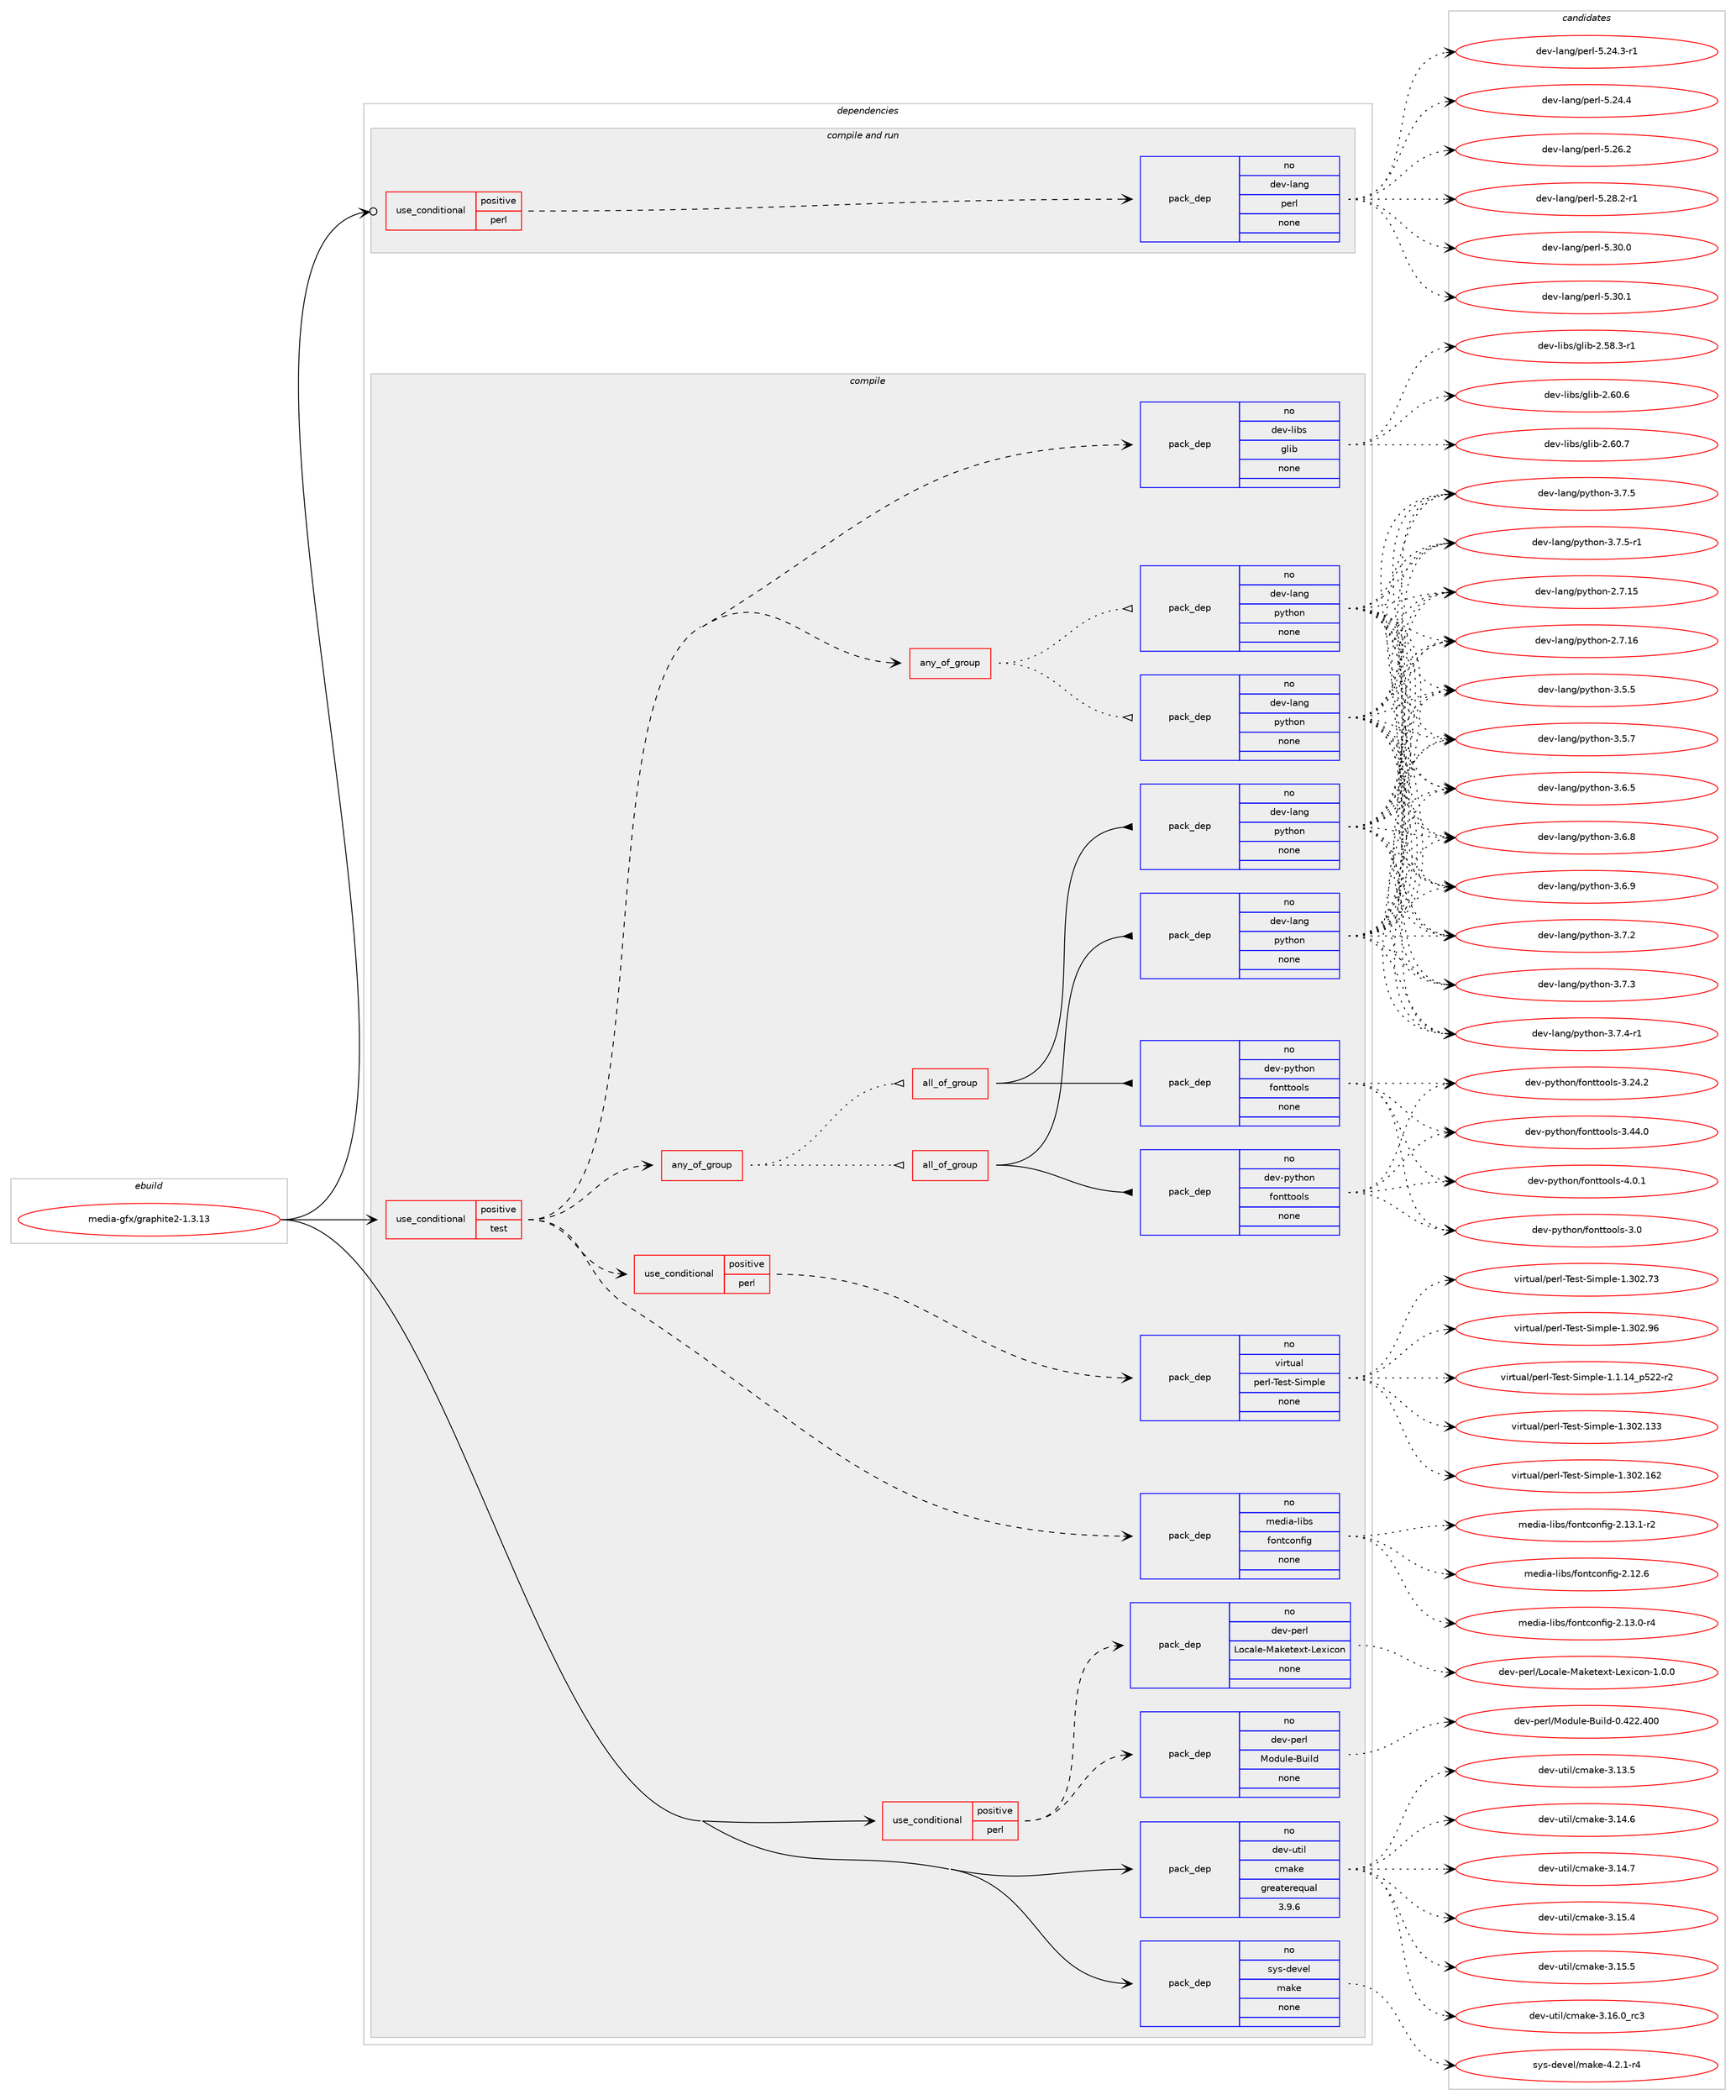 digraph prolog {

# *************
# Graph options
# *************

newrank=true;
concentrate=true;
compound=true;
graph [rankdir=LR,fontname=Helvetica,fontsize=10,ranksep=1.5];#, ranksep=2.5, nodesep=0.2];
edge  [arrowhead=vee];
node  [fontname=Helvetica,fontsize=10];

# **********
# The ebuild
# **********

subgraph cluster_leftcol {
color=gray;
rank=same;
label=<<i>ebuild</i>>;
id [label="media-gfx/graphite2-1.3.13", color=red, width=4, href="../media-gfx/graphite2-1.3.13.svg"];
}

# ****************
# The dependencies
# ****************

subgraph cluster_midcol {
color=gray;
label=<<i>dependencies</i>>;
subgraph cluster_compile {
fillcolor="#eeeeee";
style=filled;
label=<<i>compile</i>>;
subgraph cond190021 {
dependency780701 [label=<<TABLE BORDER="0" CELLBORDER="1" CELLSPACING="0" CELLPADDING="4"><TR><TD ROWSPAN="3" CELLPADDING="10">use_conditional</TD></TR><TR><TD>positive</TD></TR><TR><TD>perl</TD></TR></TABLE>>, shape=none, color=red];
subgraph pack577125 {
dependency780702 [label=<<TABLE BORDER="0" CELLBORDER="1" CELLSPACING="0" CELLPADDING="4" WIDTH="220"><TR><TD ROWSPAN="6" CELLPADDING="30">pack_dep</TD></TR><TR><TD WIDTH="110">no</TD></TR><TR><TD>dev-perl</TD></TR><TR><TD>Module-Build</TD></TR><TR><TD>none</TD></TR><TR><TD></TD></TR></TABLE>>, shape=none, color=blue];
}
dependency780701:e -> dependency780702:w [weight=20,style="dashed",arrowhead="vee"];
subgraph pack577126 {
dependency780703 [label=<<TABLE BORDER="0" CELLBORDER="1" CELLSPACING="0" CELLPADDING="4" WIDTH="220"><TR><TD ROWSPAN="6" CELLPADDING="30">pack_dep</TD></TR><TR><TD WIDTH="110">no</TD></TR><TR><TD>dev-perl</TD></TR><TR><TD>Locale-Maketext-Lexicon</TD></TR><TR><TD>none</TD></TR><TR><TD></TD></TR></TABLE>>, shape=none, color=blue];
}
dependency780701:e -> dependency780703:w [weight=20,style="dashed",arrowhead="vee"];
}
id:e -> dependency780701:w [weight=20,style="solid",arrowhead="vee"];
subgraph cond190022 {
dependency780704 [label=<<TABLE BORDER="0" CELLBORDER="1" CELLSPACING="0" CELLPADDING="4"><TR><TD ROWSPAN="3" CELLPADDING="10">use_conditional</TD></TR><TR><TD>positive</TD></TR><TR><TD>test</TD></TR></TABLE>>, shape=none, color=red];
subgraph any13136 {
dependency780705 [label=<<TABLE BORDER="0" CELLBORDER="1" CELLSPACING="0" CELLPADDING="4"><TR><TD CELLPADDING="10">any_of_group</TD></TR></TABLE>>, shape=none, color=red];subgraph pack577127 {
dependency780706 [label=<<TABLE BORDER="0" CELLBORDER="1" CELLSPACING="0" CELLPADDING="4" WIDTH="220"><TR><TD ROWSPAN="6" CELLPADDING="30">pack_dep</TD></TR><TR><TD WIDTH="110">no</TD></TR><TR><TD>dev-lang</TD></TR><TR><TD>python</TD></TR><TR><TD>none</TD></TR><TR><TD></TD></TR></TABLE>>, shape=none, color=blue];
}
dependency780705:e -> dependency780706:w [weight=20,style="dotted",arrowhead="oinv"];
subgraph pack577128 {
dependency780707 [label=<<TABLE BORDER="0" CELLBORDER="1" CELLSPACING="0" CELLPADDING="4" WIDTH="220"><TR><TD ROWSPAN="6" CELLPADDING="30">pack_dep</TD></TR><TR><TD WIDTH="110">no</TD></TR><TR><TD>dev-lang</TD></TR><TR><TD>python</TD></TR><TR><TD>none</TD></TR><TR><TD></TD></TR></TABLE>>, shape=none, color=blue];
}
dependency780705:e -> dependency780707:w [weight=20,style="dotted",arrowhead="oinv"];
}
dependency780704:e -> dependency780705:w [weight=20,style="dashed",arrowhead="vee"];
subgraph pack577129 {
dependency780708 [label=<<TABLE BORDER="0" CELLBORDER="1" CELLSPACING="0" CELLPADDING="4" WIDTH="220"><TR><TD ROWSPAN="6" CELLPADDING="30">pack_dep</TD></TR><TR><TD WIDTH="110">no</TD></TR><TR><TD>dev-libs</TD></TR><TR><TD>glib</TD></TR><TR><TD>none</TD></TR><TR><TD></TD></TR></TABLE>>, shape=none, color=blue];
}
dependency780704:e -> dependency780708:w [weight=20,style="dashed",arrowhead="vee"];
subgraph any13137 {
dependency780709 [label=<<TABLE BORDER="0" CELLBORDER="1" CELLSPACING="0" CELLPADDING="4"><TR><TD CELLPADDING="10">any_of_group</TD></TR></TABLE>>, shape=none, color=red];subgraph all422 {
dependency780710 [label=<<TABLE BORDER="0" CELLBORDER="1" CELLSPACING="0" CELLPADDING="4"><TR><TD CELLPADDING="10">all_of_group</TD></TR></TABLE>>, shape=none, color=red];subgraph pack577130 {
dependency780711 [label=<<TABLE BORDER="0" CELLBORDER="1" CELLSPACING="0" CELLPADDING="4" WIDTH="220"><TR><TD ROWSPAN="6" CELLPADDING="30">pack_dep</TD></TR><TR><TD WIDTH="110">no</TD></TR><TR><TD>dev-lang</TD></TR><TR><TD>python</TD></TR><TR><TD>none</TD></TR><TR><TD></TD></TR></TABLE>>, shape=none, color=blue];
}
dependency780710:e -> dependency780711:w [weight=20,style="solid",arrowhead="inv"];
subgraph pack577131 {
dependency780712 [label=<<TABLE BORDER="0" CELLBORDER="1" CELLSPACING="0" CELLPADDING="4" WIDTH="220"><TR><TD ROWSPAN="6" CELLPADDING="30">pack_dep</TD></TR><TR><TD WIDTH="110">no</TD></TR><TR><TD>dev-python</TD></TR><TR><TD>fonttools</TD></TR><TR><TD>none</TD></TR><TR><TD></TD></TR></TABLE>>, shape=none, color=blue];
}
dependency780710:e -> dependency780712:w [weight=20,style="solid",arrowhead="inv"];
}
dependency780709:e -> dependency780710:w [weight=20,style="dotted",arrowhead="oinv"];
subgraph all423 {
dependency780713 [label=<<TABLE BORDER="0" CELLBORDER="1" CELLSPACING="0" CELLPADDING="4"><TR><TD CELLPADDING="10">all_of_group</TD></TR></TABLE>>, shape=none, color=red];subgraph pack577132 {
dependency780714 [label=<<TABLE BORDER="0" CELLBORDER="1" CELLSPACING="0" CELLPADDING="4" WIDTH="220"><TR><TD ROWSPAN="6" CELLPADDING="30">pack_dep</TD></TR><TR><TD WIDTH="110">no</TD></TR><TR><TD>dev-lang</TD></TR><TR><TD>python</TD></TR><TR><TD>none</TD></TR><TR><TD></TD></TR></TABLE>>, shape=none, color=blue];
}
dependency780713:e -> dependency780714:w [weight=20,style="solid",arrowhead="inv"];
subgraph pack577133 {
dependency780715 [label=<<TABLE BORDER="0" CELLBORDER="1" CELLSPACING="0" CELLPADDING="4" WIDTH="220"><TR><TD ROWSPAN="6" CELLPADDING="30">pack_dep</TD></TR><TR><TD WIDTH="110">no</TD></TR><TR><TD>dev-python</TD></TR><TR><TD>fonttools</TD></TR><TR><TD>none</TD></TR><TR><TD></TD></TR></TABLE>>, shape=none, color=blue];
}
dependency780713:e -> dependency780715:w [weight=20,style="solid",arrowhead="inv"];
}
dependency780709:e -> dependency780713:w [weight=20,style="dotted",arrowhead="oinv"];
}
dependency780704:e -> dependency780709:w [weight=20,style="dashed",arrowhead="vee"];
subgraph pack577134 {
dependency780716 [label=<<TABLE BORDER="0" CELLBORDER="1" CELLSPACING="0" CELLPADDING="4" WIDTH="220"><TR><TD ROWSPAN="6" CELLPADDING="30">pack_dep</TD></TR><TR><TD WIDTH="110">no</TD></TR><TR><TD>media-libs</TD></TR><TR><TD>fontconfig</TD></TR><TR><TD>none</TD></TR><TR><TD></TD></TR></TABLE>>, shape=none, color=blue];
}
dependency780704:e -> dependency780716:w [weight=20,style="dashed",arrowhead="vee"];
subgraph cond190023 {
dependency780717 [label=<<TABLE BORDER="0" CELLBORDER="1" CELLSPACING="0" CELLPADDING="4"><TR><TD ROWSPAN="3" CELLPADDING="10">use_conditional</TD></TR><TR><TD>positive</TD></TR><TR><TD>perl</TD></TR></TABLE>>, shape=none, color=red];
subgraph pack577135 {
dependency780718 [label=<<TABLE BORDER="0" CELLBORDER="1" CELLSPACING="0" CELLPADDING="4" WIDTH="220"><TR><TD ROWSPAN="6" CELLPADDING="30">pack_dep</TD></TR><TR><TD WIDTH="110">no</TD></TR><TR><TD>virtual</TD></TR><TR><TD>perl-Test-Simple</TD></TR><TR><TD>none</TD></TR><TR><TD></TD></TR></TABLE>>, shape=none, color=blue];
}
dependency780717:e -> dependency780718:w [weight=20,style="dashed",arrowhead="vee"];
}
dependency780704:e -> dependency780717:w [weight=20,style="dashed",arrowhead="vee"];
}
id:e -> dependency780704:w [weight=20,style="solid",arrowhead="vee"];
subgraph pack577136 {
dependency780719 [label=<<TABLE BORDER="0" CELLBORDER="1" CELLSPACING="0" CELLPADDING="4" WIDTH="220"><TR><TD ROWSPAN="6" CELLPADDING="30">pack_dep</TD></TR><TR><TD WIDTH="110">no</TD></TR><TR><TD>dev-util</TD></TR><TR><TD>cmake</TD></TR><TR><TD>greaterequal</TD></TR><TR><TD>3.9.6</TD></TR></TABLE>>, shape=none, color=blue];
}
id:e -> dependency780719:w [weight=20,style="solid",arrowhead="vee"];
subgraph pack577137 {
dependency780720 [label=<<TABLE BORDER="0" CELLBORDER="1" CELLSPACING="0" CELLPADDING="4" WIDTH="220"><TR><TD ROWSPAN="6" CELLPADDING="30">pack_dep</TD></TR><TR><TD WIDTH="110">no</TD></TR><TR><TD>sys-devel</TD></TR><TR><TD>make</TD></TR><TR><TD>none</TD></TR><TR><TD></TD></TR></TABLE>>, shape=none, color=blue];
}
id:e -> dependency780720:w [weight=20,style="solid",arrowhead="vee"];
}
subgraph cluster_compileandrun {
fillcolor="#eeeeee";
style=filled;
label=<<i>compile and run</i>>;
subgraph cond190024 {
dependency780721 [label=<<TABLE BORDER="0" CELLBORDER="1" CELLSPACING="0" CELLPADDING="4"><TR><TD ROWSPAN="3" CELLPADDING="10">use_conditional</TD></TR><TR><TD>positive</TD></TR><TR><TD>perl</TD></TR></TABLE>>, shape=none, color=red];
subgraph pack577138 {
dependency780722 [label=<<TABLE BORDER="0" CELLBORDER="1" CELLSPACING="0" CELLPADDING="4" WIDTH="220"><TR><TD ROWSPAN="6" CELLPADDING="30">pack_dep</TD></TR><TR><TD WIDTH="110">no</TD></TR><TR><TD>dev-lang</TD></TR><TR><TD>perl</TD></TR><TR><TD>none</TD></TR><TR><TD></TD></TR></TABLE>>, shape=none, color=blue];
}
dependency780721:e -> dependency780722:w [weight=20,style="dashed",arrowhead="vee"];
}
id:e -> dependency780721:w [weight=20,style="solid",arrowhead="odotvee"];
}
subgraph cluster_run {
fillcolor="#eeeeee";
style=filled;
label=<<i>run</i>>;
}
}

# **************
# The candidates
# **************

subgraph cluster_choices {
rank=same;
color=gray;
label=<<i>candidates</i>>;

subgraph choice577125 {
color=black;
nodesep=1;
choice100101118451121011141084777111100117108101456611710510810045484652505046524848 [label="dev-perl/Module-Build-0.422.400", color=red, width=4,href="../dev-perl/Module-Build-0.422.400.svg"];
dependency780702:e -> choice100101118451121011141084777111100117108101456611710510810045484652505046524848:w [style=dotted,weight="100"];
}
subgraph choice577126 {
color=black;
nodesep=1;
choice1001011184511210111410847761119997108101457797107101116101120116457610112010599111110454946484648 [label="dev-perl/Locale-Maketext-Lexicon-1.0.0", color=red, width=4,href="../dev-perl/Locale-Maketext-Lexicon-1.0.0.svg"];
dependency780703:e -> choice1001011184511210111410847761119997108101457797107101116101120116457610112010599111110454946484648:w [style=dotted,weight="100"];
}
subgraph choice577127 {
color=black;
nodesep=1;
choice10010111845108971101034711212111610411111045504655464953 [label="dev-lang/python-2.7.15", color=red, width=4,href="../dev-lang/python-2.7.15.svg"];
choice10010111845108971101034711212111610411111045504655464954 [label="dev-lang/python-2.7.16", color=red, width=4,href="../dev-lang/python-2.7.16.svg"];
choice100101118451089711010347112121116104111110455146534653 [label="dev-lang/python-3.5.5", color=red, width=4,href="../dev-lang/python-3.5.5.svg"];
choice100101118451089711010347112121116104111110455146534655 [label="dev-lang/python-3.5.7", color=red, width=4,href="../dev-lang/python-3.5.7.svg"];
choice100101118451089711010347112121116104111110455146544653 [label="dev-lang/python-3.6.5", color=red, width=4,href="../dev-lang/python-3.6.5.svg"];
choice100101118451089711010347112121116104111110455146544656 [label="dev-lang/python-3.6.8", color=red, width=4,href="../dev-lang/python-3.6.8.svg"];
choice100101118451089711010347112121116104111110455146544657 [label="dev-lang/python-3.6.9", color=red, width=4,href="../dev-lang/python-3.6.9.svg"];
choice100101118451089711010347112121116104111110455146554650 [label="dev-lang/python-3.7.2", color=red, width=4,href="../dev-lang/python-3.7.2.svg"];
choice100101118451089711010347112121116104111110455146554651 [label="dev-lang/python-3.7.3", color=red, width=4,href="../dev-lang/python-3.7.3.svg"];
choice1001011184510897110103471121211161041111104551465546524511449 [label="dev-lang/python-3.7.4-r1", color=red, width=4,href="../dev-lang/python-3.7.4-r1.svg"];
choice100101118451089711010347112121116104111110455146554653 [label="dev-lang/python-3.7.5", color=red, width=4,href="../dev-lang/python-3.7.5.svg"];
choice1001011184510897110103471121211161041111104551465546534511449 [label="dev-lang/python-3.7.5-r1", color=red, width=4,href="../dev-lang/python-3.7.5-r1.svg"];
dependency780706:e -> choice10010111845108971101034711212111610411111045504655464953:w [style=dotted,weight="100"];
dependency780706:e -> choice10010111845108971101034711212111610411111045504655464954:w [style=dotted,weight="100"];
dependency780706:e -> choice100101118451089711010347112121116104111110455146534653:w [style=dotted,weight="100"];
dependency780706:e -> choice100101118451089711010347112121116104111110455146534655:w [style=dotted,weight="100"];
dependency780706:e -> choice100101118451089711010347112121116104111110455146544653:w [style=dotted,weight="100"];
dependency780706:e -> choice100101118451089711010347112121116104111110455146544656:w [style=dotted,weight="100"];
dependency780706:e -> choice100101118451089711010347112121116104111110455146544657:w [style=dotted,weight="100"];
dependency780706:e -> choice100101118451089711010347112121116104111110455146554650:w [style=dotted,weight="100"];
dependency780706:e -> choice100101118451089711010347112121116104111110455146554651:w [style=dotted,weight="100"];
dependency780706:e -> choice1001011184510897110103471121211161041111104551465546524511449:w [style=dotted,weight="100"];
dependency780706:e -> choice100101118451089711010347112121116104111110455146554653:w [style=dotted,weight="100"];
dependency780706:e -> choice1001011184510897110103471121211161041111104551465546534511449:w [style=dotted,weight="100"];
}
subgraph choice577128 {
color=black;
nodesep=1;
choice10010111845108971101034711212111610411111045504655464953 [label="dev-lang/python-2.7.15", color=red, width=4,href="../dev-lang/python-2.7.15.svg"];
choice10010111845108971101034711212111610411111045504655464954 [label="dev-lang/python-2.7.16", color=red, width=4,href="../dev-lang/python-2.7.16.svg"];
choice100101118451089711010347112121116104111110455146534653 [label="dev-lang/python-3.5.5", color=red, width=4,href="../dev-lang/python-3.5.5.svg"];
choice100101118451089711010347112121116104111110455146534655 [label="dev-lang/python-3.5.7", color=red, width=4,href="../dev-lang/python-3.5.7.svg"];
choice100101118451089711010347112121116104111110455146544653 [label="dev-lang/python-3.6.5", color=red, width=4,href="../dev-lang/python-3.6.5.svg"];
choice100101118451089711010347112121116104111110455146544656 [label="dev-lang/python-3.6.8", color=red, width=4,href="../dev-lang/python-3.6.8.svg"];
choice100101118451089711010347112121116104111110455146544657 [label="dev-lang/python-3.6.9", color=red, width=4,href="../dev-lang/python-3.6.9.svg"];
choice100101118451089711010347112121116104111110455146554650 [label="dev-lang/python-3.7.2", color=red, width=4,href="../dev-lang/python-3.7.2.svg"];
choice100101118451089711010347112121116104111110455146554651 [label="dev-lang/python-3.7.3", color=red, width=4,href="../dev-lang/python-3.7.3.svg"];
choice1001011184510897110103471121211161041111104551465546524511449 [label="dev-lang/python-3.7.4-r1", color=red, width=4,href="../dev-lang/python-3.7.4-r1.svg"];
choice100101118451089711010347112121116104111110455146554653 [label="dev-lang/python-3.7.5", color=red, width=4,href="../dev-lang/python-3.7.5.svg"];
choice1001011184510897110103471121211161041111104551465546534511449 [label="dev-lang/python-3.7.5-r1", color=red, width=4,href="../dev-lang/python-3.7.5-r1.svg"];
dependency780707:e -> choice10010111845108971101034711212111610411111045504655464953:w [style=dotted,weight="100"];
dependency780707:e -> choice10010111845108971101034711212111610411111045504655464954:w [style=dotted,weight="100"];
dependency780707:e -> choice100101118451089711010347112121116104111110455146534653:w [style=dotted,weight="100"];
dependency780707:e -> choice100101118451089711010347112121116104111110455146534655:w [style=dotted,weight="100"];
dependency780707:e -> choice100101118451089711010347112121116104111110455146544653:w [style=dotted,weight="100"];
dependency780707:e -> choice100101118451089711010347112121116104111110455146544656:w [style=dotted,weight="100"];
dependency780707:e -> choice100101118451089711010347112121116104111110455146544657:w [style=dotted,weight="100"];
dependency780707:e -> choice100101118451089711010347112121116104111110455146554650:w [style=dotted,weight="100"];
dependency780707:e -> choice100101118451089711010347112121116104111110455146554651:w [style=dotted,weight="100"];
dependency780707:e -> choice1001011184510897110103471121211161041111104551465546524511449:w [style=dotted,weight="100"];
dependency780707:e -> choice100101118451089711010347112121116104111110455146554653:w [style=dotted,weight="100"];
dependency780707:e -> choice1001011184510897110103471121211161041111104551465546534511449:w [style=dotted,weight="100"];
}
subgraph choice577129 {
color=black;
nodesep=1;
choice10010111845108105981154710310810598455046535646514511449 [label="dev-libs/glib-2.58.3-r1", color=red, width=4,href="../dev-libs/glib-2.58.3-r1.svg"];
choice1001011184510810598115471031081059845504654484654 [label="dev-libs/glib-2.60.6", color=red, width=4,href="../dev-libs/glib-2.60.6.svg"];
choice1001011184510810598115471031081059845504654484655 [label="dev-libs/glib-2.60.7", color=red, width=4,href="../dev-libs/glib-2.60.7.svg"];
dependency780708:e -> choice10010111845108105981154710310810598455046535646514511449:w [style=dotted,weight="100"];
dependency780708:e -> choice1001011184510810598115471031081059845504654484654:w [style=dotted,weight="100"];
dependency780708:e -> choice1001011184510810598115471031081059845504654484655:w [style=dotted,weight="100"];
}
subgraph choice577130 {
color=black;
nodesep=1;
choice10010111845108971101034711212111610411111045504655464953 [label="dev-lang/python-2.7.15", color=red, width=4,href="../dev-lang/python-2.7.15.svg"];
choice10010111845108971101034711212111610411111045504655464954 [label="dev-lang/python-2.7.16", color=red, width=4,href="../dev-lang/python-2.7.16.svg"];
choice100101118451089711010347112121116104111110455146534653 [label="dev-lang/python-3.5.5", color=red, width=4,href="../dev-lang/python-3.5.5.svg"];
choice100101118451089711010347112121116104111110455146534655 [label="dev-lang/python-3.5.7", color=red, width=4,href="../dev-lang/python-3.5.7.svg"];
choice100101118451089711010347112121116104111110455146544653 [label="dev-lang/python-3.6.5", color=red, width=4,href="../dev-lang/python-3.6.5.svg"];
choice100101118451089711010347112121116104111110455146544656 [label="dev-lang/python-3.6.8", color=red, width=4,href="../dev-lang/python-3.6.8.svg"];
choice100101118451089711010347112121116104111110455146544657 [label="dev-lang/python-3.6.9", color=red, width=4,href="../dev-lang/python-3.6.9.svg"];
choice100101118451089711010347112121116104111110455146554650 [label="dev-lang/python-3.7.2", color=red, width=4,href="../dev-lang/python-3.7.2.svg"];
choice100101118451089711010347112121116104111110455146554651 [label="dev-lang/python-3.7.3", color=red, width=4,href="../dev-lang/python-3.7.3.svg"];
choice1001011184510897110103471121211161041111104551465546524511449 [label="dev-lang/python-3.7.4-r1", color=red, width=4,href="../dev-lang/python-3.7.4-r1.svg"];
choice100101118451089711010347112121116104111110455146554653 [label="dev-lang/python-3.7.5", color=red, width=4,href="../dev-lang/python-3.7.5.svg"];
choice1001011184510897110103471121211161041111104551465546534511449 [label="dev-lang/python-3.7.5-r1", color=red, width=4,href="../dev-lang/python-3.7.5-r1.svg"];
dependency780711:e -> choice10010111845108971101034711212111610411111045504655464953:w [style=dotted,weight="100"];
dependency780711:e -> choice10010111845108971101034711212111610411111045504655464954:w [style=dotted,weight="100"];
dependency780711:e -> choice100101118451089711010347112121116104111110455146534653:w [style=dotted,weight="100"];
dependency780711:e -> choice100101118451089711010347112121116104111110455146534655:w [style=dotted,weight="100"];
dependency780711:e -> choice100101118451089711010347112121116104111110455146544653:w [style=dotted,weight="100"];
dependency780711:e -> choice100101118451089711010347112121116104111110455146544656:w [style=dotted,weight="100"];
dependency780711:e -> choice100101118451089711010347112121116104111110455146544657:w [style=dotted,weight="100"];
dependency780711:e -> choice100101118451089711010347112121116104111110455146554650:w [style=dotted,weight="100"];
dependency780711:e -> choice100101118451089711010347112121116104111110455146554651:w [style=dotted,weight="100"];
dependency780711:e -> choice1001011184510897110103471121211161041111104551465546524511449:w [style=dotted,weight="100"];
dependency780711:e -> choice100101118451089711010347112121116104111110455146554653:w [style=dotted,weight="100"];
dependency780711:e -> choice1001011184510897110103471121211161041111104551465546534511449:w [style=dotted,weight="100"];
}
subgraph choice577131 {
color=black;
nodesep=1;
choice100101118451121211161041111104710211111011611611111110811545514648 [label="dev-python/fonttools-3.0", color=red, width=4,href="../dev-python/fonttools-3.0.svg"];
choice100101118451121211161041111104710211111011611611111110811545514650524650 [label="dev-python/fonttools-3.24.2", color=red, width=4,href="../dev-python/fonttools-3.24.2.svg"];
choice100101118451121211161041111104710211111011611611111110811545514652524648 [label="dev-python/fonttools-3.44.0", color=red, width=4,href="../dev-python/fonttools-3.44.0.svg"];
choice1001011184511212111610411111047102111110116116111111108115455246484649 [label="dev-python/fonttools-4.0.1", color=red, width=4,href="../dev-python/fonttools-4.0.1.svg"];
dependency780712:e -> choice100101118451121211161041111104710211111011611611111110811545514648:w [style=dotted,weight="100"];
dependency780712:e -> choice100101118451121211161041111104710211111011611611111110811545514650524650:w [style=dotted,weight="100"];
dependency780712:e -> choice100101118451121211161041111104710211111011611611111110811545514652524648:w [style=dotted,weight="100"];
dependency780712:e -> choice1001011184511212111610411111047102111110116116111111108115455246484649:w [style=dotted,weight="100"];
}
subgraph choice577132 {
color=black;
nodesep=1;
choice10010111845108971101034711212111610411111045504655464953 [label="dev-lang/python-2.7.15", color=red, width=4,href="../dev-lang/python-2.7.15.svg"];
choice10010111845108971101034711212111610411111045504655464954 [label="dev-lang/python-2.7.16", color=red, width=4,href="../dev-lang/python-2.7.16.svg"];
choice100101118451089711010347112121116104111110455146534653 [label="dev-lang/python-3.5.5", color=red, width=4,href="../dev-lang/python-3.5.5.svg"];
choice100101118451089711010347112121116104111110455146534655 [label="dev-lang/python-3.5.7", color=red, width=4,href="../dev-lang/python-3.5.7.svg"];
choice100101118451089711010347112121116104111110455146544653 [label="dev-lang/python-3.6.5", color=red, width=4,href="../dev-lang/python-3.6.5.svg"];
choice100101118451089711010347112121116104111110455146544656 [label="dev-lang/python-3.6.8", color=red, width=4,href="../dev-lang/python-3.6.8.svg"];
choice100101118451089711010347112121116104111110455146544657 [label="dev-lang/python-3.6.9", color=red, width=4,href="../dev-lang/python-3.6.9.svg"];
choice100101118451089711010347112121116104111110455146554650 [label="dev-lang/python-3.7.2", color=red, width=4,href="../dev-lang/python-3.7.2.svg"];
choice100101118451089711010347112121116104111110455146554651 [label="dev-lang/python-3.7.3", color=red, width=4,href="../dev-lang/python-3.7.3.svg"];
choice1001011184510897110103471121211161041111104551465546524511449 [label="dev-lang/python-3.7.4-r1", color=red, width=4,href="../dev-lang/python-3.7.4-r1.svg"];
choice100101118451089711010347112121116104111110455146554653 [label="dev-lang/python-3.7.5", color=red, width=4,href="../dev-lang/python-3.7.5.svg"];
choice1001011184510897110103471121211161041111104551465546534511449 [label="dev-lang/python-3.7.5-r1", color=red, width=4,href="../dev-lang/python-3.7.5-r1.svg"];
dependency780714:e -> choice10010111845108971101034711212111610411111045504655464953:w [style=dotted,weight="100"];
dependency780714:e -> choice10010111845108971101034711212111610411111045504655464954:w [style=dotted,weight="100"];
dependency780714:e -> choice100101118451089711010347112121116104111110455146534653:w [style=dotted,weight="100"];
dependency780714:e -> choice100101118451089711010347112121116104111110455146534655:w [style=dotted,weight="100"];
dependency780714:e -> choice100101118451089711010347112121116104111110455146544653:w [style=dotted,weight="100"];
dependency780714:e -> choice100101118451089711010347112121116104111110455146544656:w [style=dotted,weight="100"];
dependency780714:e -> choice100101118451089711010347112121116104111110455146544657:w [style=dotted,weight="100"];
dependency780714:e -> choice100101118451089711010347112121116104111110455146554650:w [style=dotted,weight="100"];
dependency780714:e -> choice100101118451089711010347112121116104111110455146554651:w [style=dotted,weight="100"];
dependency780714:e -> choice1001011184510897110103471121211161041111104551465546524511449:w [style=dotted,weight="100"];
dependency780714:e -> choice100101118451089711010347112121116104111110455146554653:w [style=dotted,weight="100"];
dependency780714:e -> choice1001011184510897110103471121211161041111104551465546534511449:w [style=dotted,weight="100"];
}
subgraph choice577133 {
color=black;
nodesep=1;
choice100101118451121211161041111104710211111011611611111110811545514648 [label="dev-python/fonttools-3.0", color=red, width=4,href="../dev-python/fonttools-3.0.svg"];
choice100101118451121211161041111104710211111011611611111110811545514650524650 [label="dev-python/fonttools-3.24.2", color=red, width=4,href="../dev-python/fonttools-3.24.2.svg"];
choice100101118451121211161041111104710211111011611611111110811545514652524648 [label="dev-python/fonttools-3.44.0", color=red, width=4,href="../dev-python/fonttools-3.44.0.svg"];
choice1001011184511212111610411111047102111110116116111111108115455246484649 [label="dev-python/fonttools-4.0.1", color=red, width=4,href="../dev-python/fonttools-4.0.1.svg"];
dependency780715:e -> choice100101118451121211161041111104710211111011611611111110811545514648:w [style=dotted,weight="100"];
dependency780715:e -> choice100101118451121211161041111104710211111011611611111110811545514650524650:w [style=dotted,weight="100"];
dependency780715:e -> choice100101118451121211161041111104710211111011611611111110811545514652524648:w [style=dotted,weight="100"];
dependency780715:e -> choice1001011184511212111610411111047102111110116116111111108115455246484649:w [style=dotted,weight="100"];
}
subgraph choice577134 {
color=black;
nodesep=1;
choice109101100105974510810598115471021111101169911111010210510345504649504654 [label="media-libs/fontconfig-2.12.6", color=red, width=4,href="../media-libs/fontconfig-2.12.6.svg"];
choice1091011001059745108105981154710211111011699111110102105103455046495146484511452 [label="media-libs/fontconfig-2.13.0-r4", color=red, width=4,href="../media-libs/fontconfig-2.13.0-r4.svg"];
choice1091011001059745108105981154710211111011699111110102105103455046495146494511450 [label="media-libs/fontconfig-2.13.1-r2", color=red, width=4,href="../media-libs/fontconfig-2.13.1-r2.svg"];
dependency780716:e -> choice109101100105974510810598115471021111101169911111010210510345504649504654:w [style=dotted,weight="100"];
dependency780716:e -> choice1091011001059745108105981154710211111011699111110102105103455046495146484511452:w [style=dotted,weight="100"];
dependency780716:e -> choice1091011001059745108105981154710211111011699111110102105103455046495146494511450:w [style=dotted,weight="100"];
}
subgraph choice577135 {
color=black;
nodesep=1;
choice11810511411611797108471121011141084584101115116458310510911210810145494649464952951125350504511450 [label="virtual/perl-Test-Simple-1.1.14_p522-r2", color=red, width=4,href="../virtual/perl-Test-Simple-1.1.14_p522-r2.svg"];
choice11810511411611797108471121011141084584101115116458310510911210810145494651485046495151 [label="virtual/perl-Test-Simple-1.302.133", color=red, width=4,href="../virtual/perl-Test-Simple-1.302.133.svg"];
choice11810511411611797108471121011141084584101115116458310510911210810145494651485046495450 [label="virtual/perl-Test-Simple-1.302.162", color=red, width=4,href="../virtual/perl-Test-Simple-1.302.162.svg"];
choice118105114116117971084711210111410845841011151164583105109112108101454946514850465551 [label="virtual/perl-Test-Simple-1.302.73", color=red, width=4,href="../virtual/perl-Test-Simple-1.302.73.svg"];
choice118105114116117971084711210111410845841011151164583105109112108101454946514850465754 [label="virtual/perl-Test-Simple-1.302.96", color=red, width=4,href="../virtual/perl-Test-Simple-1.302.96.svg"];
dependency780718:e -> choice11810511411611797108471121011141084584101115116458310510911210810145494649464952951125350504511450:w [style=dotted,weight="100"];
dependency780718:e -> choice11810511411611797108471121011141084584101115116458310510911210810145494651485046495151:w [style=dotted,weight="100"];
dependency780718:e -> choice11810511411611797108471121011141084584101115116458310510911210810145494651485046495450:w [style=dotted,weight="100"];
dependency780718:e -> choice118105114116117971084711210111410845841011151164583105109112108101454946514850465551:w [style=dotted,weight="100"];
dependency780718:e -> choice118105114116117971084711210111410845841011151164583105109112108101454946514850465754:w [style=dotted,weight="100"];
}
subgraph choice577136 {
color=black;
nodesep=1;
choice1001011184511711610510847991099710710145514649514653 [label="dev-util/cmake-3.13.5", color=red, width=4,href="../dev-util/cmake-3.13.5.svg"];
choice1001011184511711610510847991099710710145514649524654 [label="dev-util/cmake-3.14.6", color=red, width=4,href="../dev-util/cmake-3.14.6.svg"];
choice1001011184511711610510847991099710710145514649524655 [label="dev-util/cmake-3.14.7", color=red, width=4,href="../dev-util/cmake-3.14.7.svg"];
choice1001011184511711610510847991099710710145514649534652 [label="dev-util/cmake-3.15.4", color=red, width=4,href="../dev-util/cmake-3.15.4.svg"];
choice1001011184511711610510847991099710710145514649534653 [label="dev-util/cmake-3.15.5", color=red, width=4,href="../dev-util/cmake-3.15.5.svg"];
choice1001011184511711610510847991099710710145514649544648951149951 [label="dev-util/cmake-3.16.0_rc3", color=red, width=4,href="../dev-util/cmake-3.16.0_rc3.svg"];
dependency780719:e -> choice1001011184511711610510847991099710710145514649514653:w [style=dotted,weight="100"];
dependency780719:e -> choice1001011184511711610510847991099710710145514649524654:w [style=dotted,weight="100"];
dependency780719:e -> choice1001011184511711610510847991099710710145514649524655:w [style=dotted,weight="100"];
dependency780719:e -> choice1001011184511711610510847991099710710145514649534652:w [style=dotted,weight="100"];
dependency780719:e -> choice1001011184511711610510847991099710710145514649534653:w [style=dotted,weight="100"];
dependency780719:e -> choice1001011184511711610510847991099710710145514649544648951149951:w [style=dotted,weight="100"];
}
subgraph choice577137 {
color=black;
nodesep=1;
choice1151211154510010111810110847109971071014552465046494511452 [label="sys-devel/make-4.2.1-r4", color=red, width=4,href="../sys-devel/make-4.2.1-r4.svg"];
dependency780720:e -> choice1151211154510010111810110847109971071014552465046494511452:w [style=dotted,weight="100"];
}
subgraph choice577138 {
color=black;
nodesep=1;
choice100101118451089711010347112101114108455346505246514511449 [label="dev-lang/perl-5.24.3-r1", color=red, width=4,href="../dev-lang/perl-5.24.3-r1.svg"];
choice10010111845108971101034711210111410845534650524652 [label="dev-lang/perl-5.24.4", color=red, width=4,href="../dev-lang/perl-5.24.4.svg"];
choice10010111845108971101034711210111410845534650544650 [label="dev-lang/perl-5.26.2", color=red, width=4,href="../dev-lang/perl-5.26.2.svg"];
choice100101118451089711010347112101114108455346505646504511449 [label="dev-lang/perl-5.28.2-r1", color=red, width=4,href="../dev-lang/perl-5.28.2-r1.svg"];
choice10010111845108971101034711210111410845534651484648 [label="dev-lang/perl-5.30.0", color=red, width=4,href="../dev-lang/perl-5.30.0.svg"];
choice10010111845108971101034711210111410845534651484649 [label="dev-lang/perl-5.30.1", color=red, width=4,href="../dev-lang/perl-5.30.1.svg"];
dependency780722:e -> choice100101118451089711010347112101114108455346505246514511449:w [style=dotted,weight="100"];
dependency780722:e -> choice10010111845108971101034711210111410845534650524652:w [style=dotted,weight="100"];
dependency780722:e -> choice10010111845108971101034711210111410845534650544650:w [style=dotted,weight="100"];
dependency780722:e -> choice100101118451089711010347112101114108455346505646504511449:w [style=dotted,weight="100"];
dependency780722:e -> choice10010111845108971101034711210111410845534651484648:w [style=dotted,weight="100"];
dependency780722:e -> choice10010111845108971101034711210111410845534651484649:w [style=dotted,weight="100"];
}
}

}
